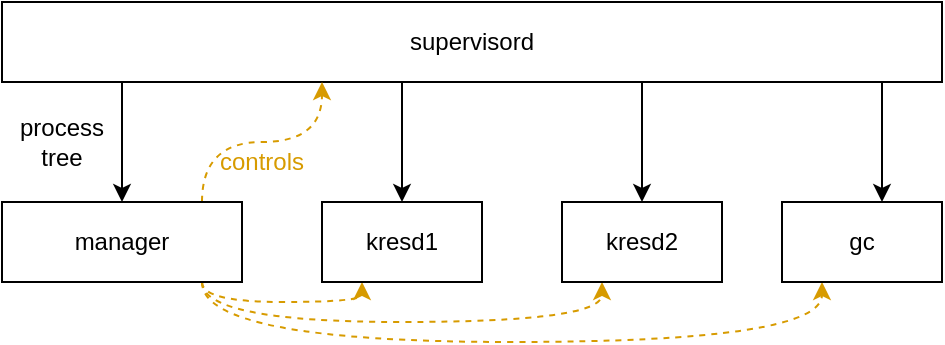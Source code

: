 <mxfile version="12.1.3" type="device" pages="1"><diagram id="fziuQaxv5VFMaYUHGL-k" name="Page-1"><mxGraphModel dx="1169" dy="565" grid="1" gridSize="10" guides="1" tooltips="1" connect="1" arrows="1" fold="1" page="1" pageScale="1" pageWidth="827" pageHeight="1169" math="0" shadow="0"><root><mxCell id="0"/><mxCell id="1" parent="0"/><mxCell id="vk3fVmVaftkM-JE8eZwb-8" style="edgeStyle=orthogonalEdgeStyle;rounded=0;jumpStyle=none;orthogonalLoop=1;jettySize=auto;html=1;" parent="1" source="vk3fVmVaftkM-JE8eZwb-1" target="vk3fVmVaftkM-JE8eZwb-3" edge="1"><mxGeometry relative="1" as="geometry"><Array as="points"><mxPoint x="240" y="70"/><mxPoint x="240" y="70"/></Array></mxGeometry></mxCell><mxCell id="vk3fVmVaftkM-JE8eZwb-9" style="edgeStyle=orthogonalEdgeStyle;rounded=0;jumpStyle=none;orthogonalLoop=1;jettySize=auto;html=1;" parent="1" source="vk3fVmVaftkM-JE8eZwb-1" target="vk3fVmVaftkM-JE8eZwb-4" edge="1"><mxGeometry relative="1" as="geometry"><Array as="points"><mxPoint x="360" y="70"/><mxPoint x="360" y="70"/></Array></mxGeometry></mxCell><mxCell id="vk3fVmVaftkM-JE8eZwb-10" style="edgeStyle=orthogonalEdgeStyle;rounded=0;jumpStyle=none;orthogonalLoop=1;jettySize=auto;html=1;" parent="1" source="vk3fVmVaftkM-JE8eZwb-1" target="vk3fVmVaftkM-JE8eZwb-5" edge="1"><mxGeometry relative="1" as="geometry"><Array as="points"><mxPoint x="480" y="90"/><mxPoint x="480" y="90"/></Array></mxGeometry></mxCell><mxCell id="vk3fVmVaftkM-JE8eZwb-11" style="edgeStyle=orthogonalEdgeStyle;rounded=0;jumpStyle=none;orthogonalLoop=1;jettySize=auto;html=1;" parent="1" source="vk3fVmVaftkM-JE8eZwb-1" target="vk3fVmVaftkM-JE8eZwb-2" edge="1"><mxGeometry relative="1" as="geometry"><Array as="points"><mxPoint x="100" y="80"/><mxPoint x="100" y="80"/></Array></mxGeometry></mxCell><mxCell id="vk3fVmVaftkM-JE8eZwb-1" value="supervisord" style="rounded=0;whiteSpace=wrap;html=1;" parent="1" vertex="1"><mxGeometry x="40" y="20" width="470" height="40" as="geometry"/></mxCell><mxCell id="vk3fVmVaftkM-JE8eZwb-12" style="edgeStyle=orthogonalEdgeStyle;rounded=0;jumpStyle=none;orthogonalLoop=1;jettySize=auto;html=1;curved=1;fillColor=#ffe6cc;strokeColor=#d79b00;dashed=1;" parent="1" source="vk3fVmVaftkM-JE8eZwb-2" target="vk3fVmVaftkM-JE8eZwb-1" edge="1"><mxGeometry relative="1" as="geometry"><Array as="points"><mxPoint x="140" y="90"/><mxPoint x="200" y="90"/></Array></mxGeometry></mxCell><mxCell id="vk3fVmVaftkM-JE8eZwb-13" style="edgeStyle=orthogonalEdgeStyle;curved=1;rounded=0;jumpStyle=none;orthogonalLoop=1;jettySize=auto;html=1;dashed=1;fillColor=#ffe6cc;strokeColor=#d79b00;" parent="1" source="vk3fVmVaftkM-JE8eZwb-2" target="vk3fVmVaftkM-JE8eZwb-3" edge="1"><mxGeometry relative="1" as="geometry"><Array as="points"><mxPoint x="140" y="170"/><mxPoint x="220" y="170"/></Array></mxGeometry></mxCell><mxCell id="vk3fVmVaftkM-JE8eZwb-14" style="edgeStyle=orthogonalEdgeStyle;curved=1;rounded=0;jumpStyle=none;orthogonalLoop=1;jettySize=auto;html=1;dashed=1;fillColor=#ffe6cc;strokeColor=#d79b00;entryX=0.25;entryY=1;entryDx=0;entryDy=0;" parent="1" source="vk3fVmVaftkM-JE8eZwb-2" target="vk3fVmVaftkM-JE8eZwb-4" edge="1"><mxGeometry relative="1" as="geometry"><mxPoint x="340" y="150" as="targetPoint"/><Array as="points"><mxPoint x="140" y="180"/><mxPoint x="340" y="180"/></Array></mxGeometry></mxCell><mxCell id="vk3fVmVaftkM-JE8eZwb-15" style="edgeStyle=orthogonalEdgeStyle;curved=1;rounded=0;jumpStyle=none;orthogonalLoop=1;jettySize=auto;html=1;dashed=1;fillColor=#ffe6cc;strokeColor=#d79b00;entryX=0.25;entryY=1;entryDx=0;entryDy=0;" parent="1" source="vk3fVmVaftkM-JE8eZwb-2" target="vk3fVmVaftkM-JE8eZwb-5" edge="1"><mxGeometry relative="1" as="geometry"><mxPoint x="460" y="119" as="targetPoint"/><Array as="points"><mxPoint x="140" y="190"/><mxPoint x="450" y="190"/></Array></mxGeometry></mxCell><mxCell id="vk3fVmVaftkM-JE8eZwb-2" value="manager" style="rounded=0;whiteSpace=wrap;html=1;" parent="1" vertex="1"><mxGeometry x="40" y="120" width="120" height="40" as="geometry"/></mxCell><mxCell id="vk3fVmVaftkM-JE8eZwb-3" value="&lt;div&gt;kresd1&lt;/div&gt;" style="rounded=0;whiteSpace=wrap;html=1;" parent="1" vertex="1"><mxGeometry x="200" y="120" width="80" height="40" as="geometry"/></mxCell><mxCell id="vk3fVmVaftkM-JE8eZwb-4" value="&lt;div&gt;kresd2&lt;/div&gt;" style="rounded=0;whiteSpace=wrap;html=1;" parent="1" vertex="1"><mxGeometry x="320" y="120" width="80" height="40" as="geometry"/></mxCell><mxCell id="vk3fVmVaftkM-JE8eZwb-5" value="gc" style="rounded=0;whiteSpace=wrap;html=1;" parent="1" vertex="1"><mxGeometry x="430" y="120" width="80" height="40" as="geometry"/></mxCell><mxCell id="vk3fVmVaftkM-JE8eZwb-17" value="&lt;font&gt;controls&lt;br&gt;&lt;/font&gt;" style="text;html=1;strokeColor=none;;align=center;verticalAlign=middle;whiteSpace=wrap;rounded=0;fontColor=#d79b00;labelBackgroundColor=none;" parent="1" vertex="1"><mxGeometry x="150" y="90" width="40" height="20" as="geometry"/></mxCell><mxCell id="vk3fVmVaftkM-JE8eZwb-18" value="process tree" style="text;html=1;strokeColor=none;fillColor=none;align=center;verticalAlign=middle;whiteSpace=wrap;rounded=0;labelBackgroundColor=none;fontColor=#000000;" parent="1" vertex="1"><mxGeometry x="50" y="80" width="40" height="20" as="geometry"/></mxCell></root></mxGraphModel></diagram></mxfile>